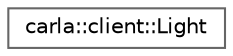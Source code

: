 digraph "类继承关系图"
{
 // INTERACTIVE_SVG=YES
 // LATEX_PDF_SIZE
  bgcolor="transparent";
  edge [fontname=Helvetica,fontsize=10,labelfontname=Helvetica,labelfontsize=10];
  node [fontname=Helvetica,fontsize=10,shape=box,height=0.2,width=0.4];
  rankdir="LR";
  Node0 [id="Node000000",label="carla::client::Light",height=0.2,width=0.4,color="grey40", fillcolor="white", style="filled",URL="$de/d11/classcarla_1_1client_1_1Light.html",tooltip=" "];
}
